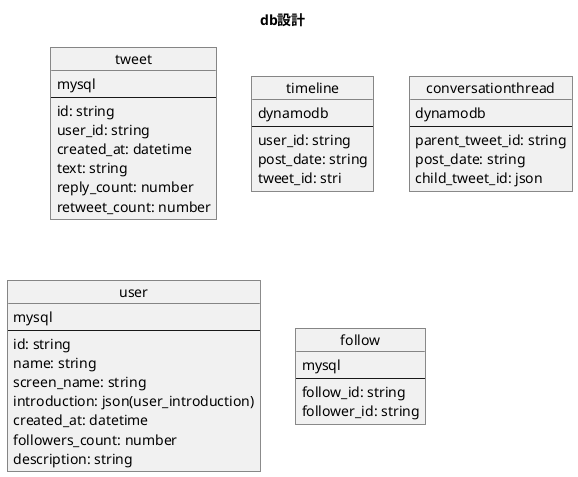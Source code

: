 @startuml db
title db設計

object tweet {
    mysql
    --
    id: string
    user_id: string
    created_at: datetime
    text: string
    reply_count: number
    retweet_count: number
}

object timeline {
    dynamodb
    --
    user_id: string
    post_date: string
    tweet_id: stri
}

object conversationthread {
    dynamodb
    --
    parent_tweet_id: string
    post_date: string
    child_tweet_id: json
}

object user {
    mysql
    --
    id: string
    name: string
    screen_name: string
    introduction: json(user_introduction)
    created_at: datetime
    followers_count: number
    description: string
}

object follow {
    mysql
    --
    follow_id: string
    follower_id: string
}

@enduml
